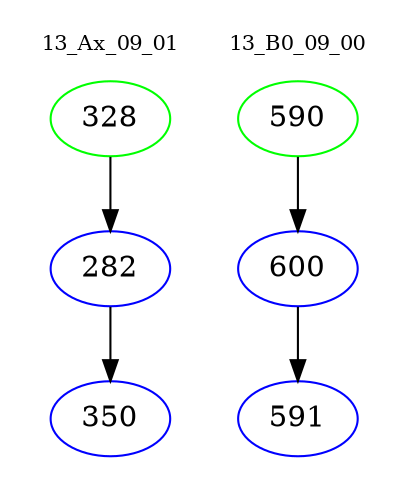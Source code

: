 digraph{
subgraph cluster_0 {
color = white
label = "13_Ax_09_01";
fontsize=10;
T0_328 [label="328", color="green"]
T0_328 -> T0_282 [color="black"]
T0_282 [label="282", color="blue"]
T0_282 -> T0_350 [color="black"]
T0_350 [label="350", color="blue"]
}
subgraph cluster_1 {
color = white
label = "13_B0_09_00";
fontsize=10;
T1_590 [label="590", color="green"]
T1_590 -> T1_600 [color="black"]
T1_600 [label="600", color="blue"]
T1_600 -> T1_591 [color="black"]
T1_591 [label="591", color="blue"]
}
}
